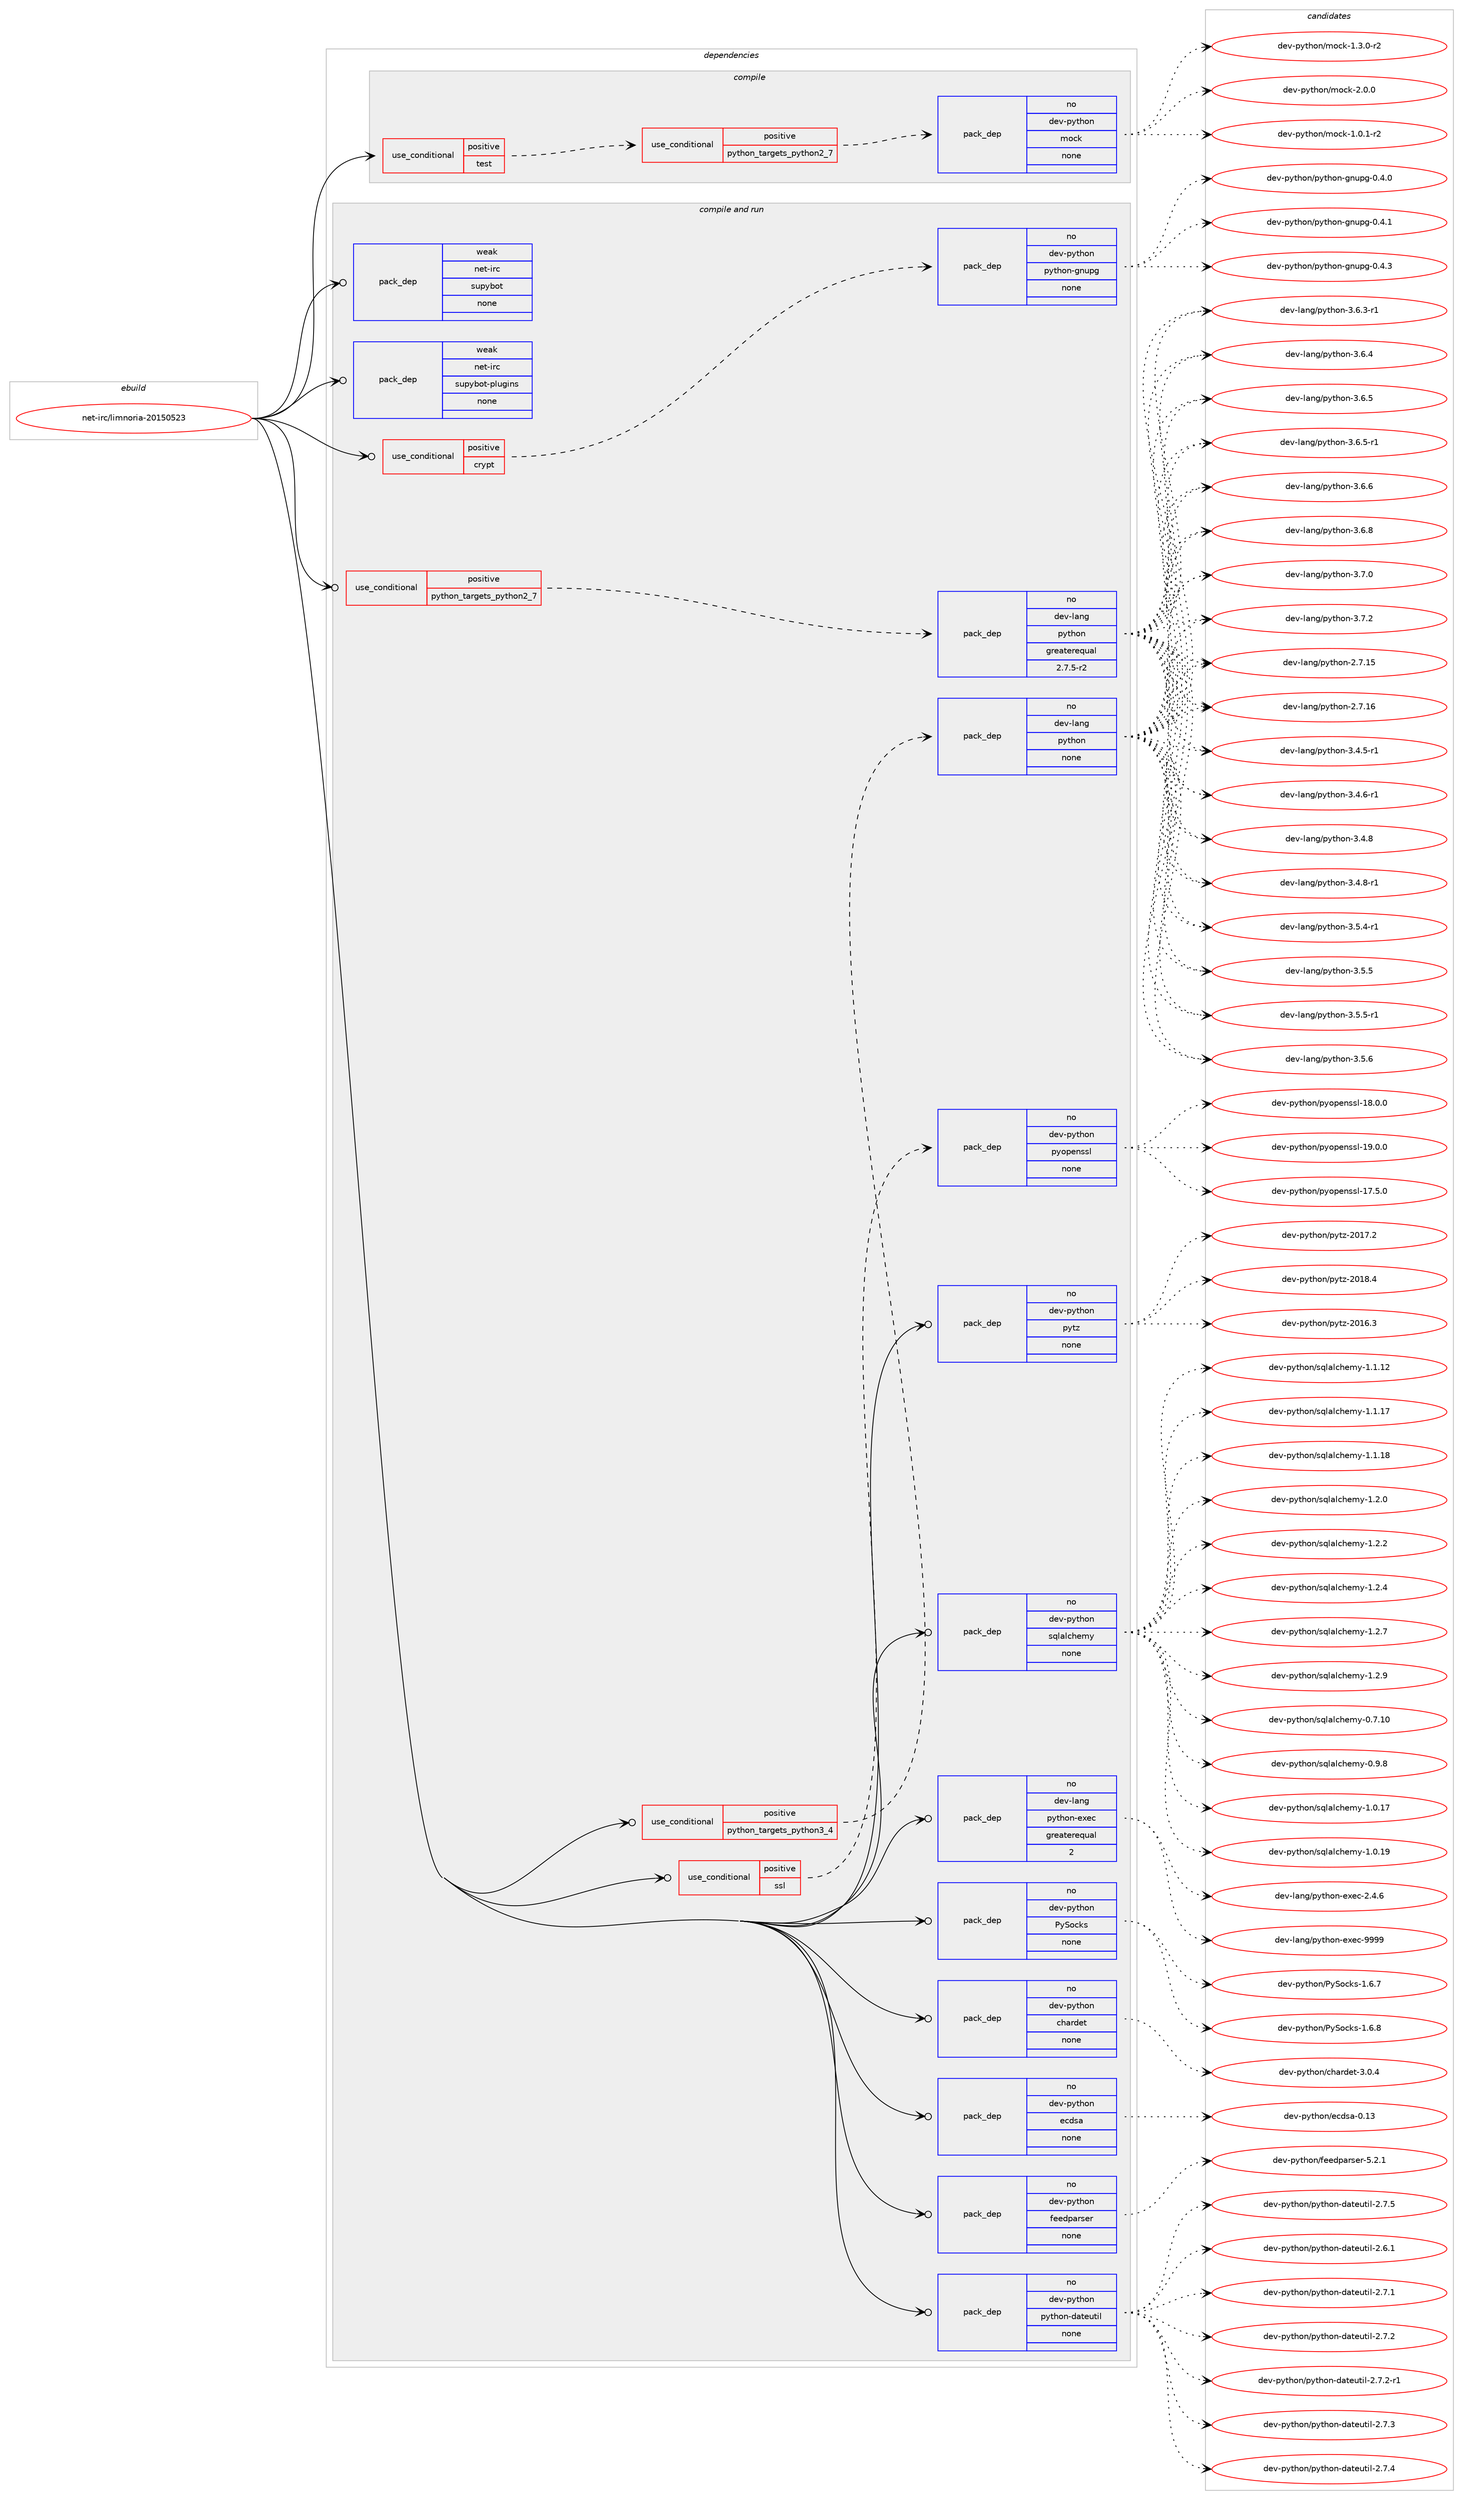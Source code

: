 digraph prolog {

# *************
# Graph options
# *************

newrank=true;
concentrate=true;
compound=true;
graph [rankdir=LR,fontname=Helvetica,fontsize=10,ranksep=1.5];#, ranksep=2.5, nodesep=0.2];
edge  [arrowhead=vee];
node  [fontname=Helvetica,fontsize=10];

# **********
# The ebuild
# **********

subgraph cluster_leftcol {
color=gray;
rank=same;
label=<<i>ebuild</i>>;
id [label="net-irc/limnoria-20150523", color=red, width=4, href="../net-irc/limnoria-20150523.svg"];
}

# ****************
# The dependencies
# ****************

subgraph cluster_midcol {
color=gray;
label=<<i>dependencies</i>>;
subgraph cluster_compile {
fillcolor="#eeeeee";
style=filled;
label=<<i>compile</i>>;
subgraph cond445507 {
dependency1657033 [label=<<TABLE BORDER="0" CELLBORDER="1" CELLSPACING="0" CELLPADDING="4"><TR><TD ROWSPAN="3" CELLPADDING="10">use_conditional</TD></TR><TR><TD>positive</TD></TR><TR><TD>test</TD></TR></TABLE>>, shape=none, color=red];
subgraph cond445508 {
dependency1657034 [label=<<TABLE BORDER="0" CELLBORDER="1" CELLSPACING="0" CELLPADDING="4"><TR><TD ROWSPAN="3" CELLPADDING="10">use_conditional</TD></TR><TR><TD>positive</TD></TR><TR><TD>python_targets_python2_7</TD></TR></TABLE>>, shape=none, color=red];
subgraph pack1184668 {
dependency1657035 [label=<<TABLE BORDER="0" CELLBORDER="1" CELLSPACING="0" CELLPADDING="4" WIDTH="220"><TR><TD ROWSPAN="6" CELLPADDING="30">pack_dep</TD></TR><TR><TD WIDTH="110">no</TD></TR><TR><TD>dev-python</TD></TR><TR><TD>mock</TD></TR><TR><TD>none</TD></TR><TR><TD></TD></TR></TABLE>>, shape=none, color=blue];
}
dependency1657034:e -> dependency1657035:w [weight=20,style="dashed",arrowhead="vee"];
}
dependency1657033:e -> dependency1657034:w [weight=20,style="dashed",arrowhead="vee"];
}
id:e -> dependency1657033:w [weight=20,style="solid",arrowhead="vee"];
}
subgraph cluster_compileandrun {
fillcolor="#eeeeee";
style=filled;
label=<<i>compile and run</i>>;
subgraph cond445509 {
dependency1657036 [label=<<TABLE BORDER="0" CELLBORDER="1" CELLSPACING="0" CELLPADDING="4"><TR><TD ROWSPAN="3" CELLPADDING="10">use_conditional</TD></TR><TR><TD>positive</TD></TR><TR><TD>crypt</TD></TR></TABLE>>, shape=none, color=red];
subgraph pack1184669 {
dependency1657037 [label=<<TABLE BORDER="0" CELLBORDER="1" CELLSPACING="0" CELLPADDING="4" WIDTH="220"><TR><TD ROWSPAN="6" CELLPADDING="30">pack_dep</TD></TR><TR><TD WIDTH="110">no</TD></TR><TR><TD>dev-python</TD></TR><TR><TD>python-gnupg</TD></TR><TR><TD>none</TD></TR><TR><TD></TD></TR></TABLE>>, shape=none, color=blue];
}
dependency1657036:e -> dependency1657037:w [weight=20,style="dashed",arrowhead="vee"];
}
id:e -> dependency1657036:w [weight=20,style="solid",arrowhead="odotvee"];
subgraph cond445510 {
dependency1657038 [label=<<TABLE BORDER="0" CELLBORDER="1" CELLSPACING="0" CELLPADDING="4"><TR><TD ROWSPAN="3" CELLPADDING="10">use_conditional</TD></TR><TR><TD>positive</TD></TR><TR><TD>python_targets_python2_7</TD></TR></TABLE>>, shape=none, color=red];
subgraph pack1184670 {
dependency1657039 [label=<<TABLE BORDER="0" CELLBORDER="1" CELLSPACING="0" CELLPADDING="4" WIDTH="220"><TR><TD ROWSPAN="6" CELLPADDING="30">pack_dep</TD></TR><TR><TD WIDTH="110">no</TD></TR><TR><TD>dev-lang</TD></TR><TR><TD>python</TD></TR><TR><TD>greaterequal</TD></TR><TR><TD>2.7.5-r2</TD></TR></TABLE>>, shape=none, color=blue];
}
dependency1657038:e -> dependency1657039:w [weight=20,style="dashed",arrowhead="vee"];
}
id:e -> dependency1657038:w [weight=20,style="solid",arrowhead="odotvee"];
subgraph cond445511 {
dependency1657040 [label=<<TABLE BORDER="0" CELLBORDER="1" CELLSPACING="0" CELLPADDING="4"><TR><TD ROWSPAN="3" CELLPADDING="10">use_conditional</TD></TR><TR><TD>positive</TD></TR><TR><TD>python_targets_python3_4</TD></TR></TABLE>>, shape=none, color=red];
subgraph pack1184671 {
dependency1657041 [label=<<TABLE BORDER="0" CELLBORDER="1" CELLSPACING="0" CELLPADDING="4" WIDTH="220"><TR><TD ROWSPAN="6" CELLPADDING="30">pack_dep</TD></TR><TR><TD WIDTH="110">no</TD></TR><TR><TD>dev-lang</TD></TR><TR><TD>python</TD></TR><TR><TD>none</TD></TR><TR><TD></TD></TR></TABLE>>, shape=none, color=blue];
}
dependency1657040:e -> dependency1657041:w [weight=20,style="dashed",arrowhead="vee"];
}
id:e -> dependency1657040:w [weight=20,style="solid",arrowhead="odotvee"];
subgraph cond445512 {
dependency1657042 [label=<<TABLE BORDER="0" CELLBORDER="1" CELLSPACING="0" CELLPADDING="4"><TR><TD ROWSPAN="3" CELLPADDING="10">use_conditional</TD></TR><TR><TD>positive</TD></TR><TR><TD>ssl</TD></TR></TABLE>>, shape=none, color=red];
subgraph pack1184672 {
dependency1657043 [label=<<TABLE BORDER="0" CELLBORDER="1" CELLSPACING="0" CELLPADDING="4" WIDTH="220"><TR><TD ROWSPAN="6" CELLPADDING="30">pack_dep</TD></TR><TR><TD WIDTH="110">no</TD></TR><TR><TD>dev-python</TD></TR><TR><TD>pyopenssl</TD></TR><TR><TD>none</TD></TR><TR><TD></TD></TR></TABLE>>, shape=none, color=blue];
}
dependency1657042:e -> dependency1657043:w [weight=20,style="dashed",arrowhead="vee"];
}
id:e -> dependency1657042:w [weight=20,style="solid",arrowhead="odotvee"];
subgraph pack1184673 {
dependency1657044 [label=<<TABLE BORDER="0" CELLBORDER="1" CELLSPACING="0" CELLPADDING="4" WIDTH="220"><TR><TD ROWSPAN="6" CELLPADDING="30">pack_dep</TD></TR><TR><TD WIDTH="110">no</TD></TR><TR><TD>dev-lang</TD></TR><TR><TD>python-exec</TD></TR><TR><TD>greaterequal</TD></TR><TR><TD>2</TD></TR></TABLE>>, shape=none, color=blue];
}
id:e -> dependency1657044:w [weight=20,style="solid",arrowhead="odotvee"];
subgraph pack1184674 {
dependency1657045 [label=<<TABLE BORDER="0" CELLBORDER="1" CELLSPACING="0" CELLPADDING="4" WIDTH="220"><TR><TD ROWSPAN="6" CELLPADDING="30">pack_dep</TD></TR><TR><TD WIDTH="110">no</TD></TR><TR><TD>dev-python</TD></TR><TR><TD>PySocks</TD></TR><TR><TD>none</TD></TR><TR><TD></TD></TR></TABLE>>, shape=none, color=blue];
}
id:e -> dependency1657045:w [weight=20,style="solid",arrowhead="odotvee"];
subgraph pack1184675 {
dependency1657046 [label=<<TABLE BORDER="0" CELLBORDER="1" CELLSPACING="0" CELLPADDING="4" WIDTH="220"><TR><TD ROWSPAN="6" CELLPADDING="30">pack_dep</TD></TR><TR><TD WIDTH="110">no</TD></TR><TR><TD>dev-python</TD></TR><TR><TD>chardet</TD></TR><TR><TD>none</TD></TR><TR><TD></TD></TR></TABLE>>, shape=none, color=blue];
}
id:e -> dependency1657046:w [weight=20,style="solid",arrowhead="odotvee"];
subgraph pack1184676 {
dependency1657047 [label=<<TABLE BORDER="0" CELLBORDER="1" CELLSPACING="0" CELLPADDING="4" WIDTH="220"><TR><TD ROWSPAN="6" CELLPADDING="30">pack_dep</TD></TR><TR><TD WIDTH="110">no</TD></TR><TR><TD>dev-python</TD></TR><TR><TD>ecdsa</TD></TR><TR><TD>none</TD></TR><TR><TD></TD></TR></TABLE>>, shape=none, color=blue];
}
id:e -> dependency1657047:w [weight=20,style="solid",arrowhead="odotvee"];
subgraph pack1184677 {
dependency1657048 [label=<<TABLE BORDER="0" CELLBORDER="1" CELLSPACING="0" CELLPADDING="4" WIDTH="220"><TR><TD ROWSPAN="6" CELLPADDING="30">pack_dep</TD></TR><TR><TD WIDTH="110">no</TD></TR><TR><TD>dev-python</TD></TR><TR><TD>feedparser</TD></TR><TR><TD>none</TD></TR><TR><TD></TD></TR></TABLE>>, shape=none, color=blue];
}
id:e -> dependency1657048:w [weight=20,style="solid",arrowhead="odotvee"];
subgraph pack1184678 {
dependency1657049 [label=<<TABLE BORDER="0" CELLBORDER="1" CELLSPACING="0" CELLPADDING="4" WIDTH="220"><TR><TD ROWSPAN="6" CELLPADDING="30">pack_dep</TD></TR><TR><TD WIDTH="110">no</TD></TR><TR><TD>dev-python</TD></TR><TR><TD>python-dateutil</TD></TR><TR><TD>none</TD></TR><TR><TD></TD></TR></TABLE>>, shape=none, color=blue];
}
id:e -> dependency1657049:w [weight=20,style="solid",arrowhead="odotvee"];
subgraph pack1184679 {
dependency1657050 [label=<<TABLE BORDER="0" CELLBORDER="1" CELLSPACING="0" CELLPADDING="4" WIDTH="220"><TR><TD ROWSPAN="6" CELLPADDING="30">pack_dep</TD></TR><TR><TD WIDTH="110">no</TD></TR><TR><TD>dev-python</TD></TR><TR><TD>pytz</TD></TR><TR><TD>none</TD></TR><TR><TD></TD></TR></TABLE>>, shape=none, color=blue];
}
id:e -> dependency1657050:w [weight=20,style="solid",arrowhead="odotvee"];
subgraph pack1184680 {
dependency1657051 [label=<<TABLE BORDER="0" CELLBORDER="1" CELLSPACING="0" CELLPADDING="4" WIDTH="220"><TR><TD ROWSPAN="6" CELLPADDING="30">pack_dep</TD></TR><TR><TD WIDTH="110">no</TD></TR><TR><TD>dev-python</TD></TR><TR><TD>sqlalchemy</TD></TR><TR><TD>none</TD></TR><TR><TD></TD></TR></TABLE>>, shape=none, color=blue];
}
id:e -> dependency1657051:w [weight=20,style="solid",arrowhead="odotvee"];
subgraph pack1184681 {
dependency1657052 [label=<<TABLE BORDER="0" CELLBORDER="1" CELLSPACING="0" CELLPADDING="4" WIDTH="220"><TR><TD ROWSPAN="6" CELLPADDING="30">pack_dep</TD></TR><TR><TD WIDTH="110">weak</TD></TR><TR><TD>net-irc</TD></TR><TR><TD>supybot</TD></TR><TR><TD>none</TD></TR><TR><TD></TD></TR></TABLE>>, shape=none, color=blue];
}
id:e -> dependency1657052:w [weight=20,style="solid",arrowhead="odotvee"];
subgraph pack1184682 {
dependency1657053 [label=<<TABLE BORDER="0" CELLBORDER="1" CELLSPACING="0" CELLPADDING="4" WIDTH="220"><TR><TD ROWSPAN="6" CELLPADDING="30">pack_dep</TD></TR><TR><TD WIDTH="110">weak</TD></TR><TR><TD>net-irc</TD></TR><TR><TD>supybot-plugins</TD></TR><TR><TD>none</TD></TR><TR><TD></TD></TR></TABLE>>, shape=none, color=blue];
}
id:e -> dependency1657053:w [weight=20,style="solid",arrowhead="odotvee"];
}
subgraph cluster_run {
fillcolor="#eeeeee";
style=filled;
label=<<i>run</i>>;
}
}

# **************
# The candidates
# **************

subgraph cluster_choices {
rank=same;
color=gray;
label=<<i>candidates</i>>;

subgraph choice1184668 {
color=black;
nodesep=1;
choice1001011184511212111610411111047109111991074549464846494511450 [label="dev-python/mock-1.0.1-r2", color=red, width=4,href="../dev-python/mock-1.0.1-r2.svg"];
choice1001011184511212111610411111047109111991074549465146484511450 [label="dev-python/mock-1.3.0-r2", color=red, width=4,href="../dev-python/mock-1.3.0-r2.svg"];
choice100101118451121211161041111104710911199107455046484648 [label="dev-python/mock-2.0.0", color=red, width=4,href="../dev-python/mock-2.0.0.svg"];
dependency1657035:e -> choice1001011184511212111610411111047109111991074549464846494511450:w [style=dotted,weight="100"];
dependency1657035:e -> choice1001011184511212111610411111047109111991074549465146484511450:w [style=dotted,weight="100"];
dependency1657035:e -> choice100101118451121211161041111104710911199107455046484648:w [style=dotted,weight="100"];
}
subgraph choice1184669 {
color=black;
nodesep=1;
choice100101118451121211161041111104711212111610411111045103110117112103454846524648 [label="dev-python/python-gnupg-0.4.0", color=red, width=4,href="../dev-python/python-gnupg-0.4.0.svg"];
choice100101118451121211161041111104711212111610411111045103110117112103454846524649 [label="dev-python/python-gnupg-0.4.1", color=red, width=4,href="../dev-python/python-gnupg-0.4.1.svg"];
choice100101118451121211161041111104711212111610411111045103110117112103454846524651 [label="dev-python/python-gnupg-0.4.3", color=red, width=4,href="../dev-python/python-gnupg-0.4.3.svg"];
dependency1657037:e -> choice100101118451121211161041111104711212111610411111045103110117112103454846524648:w [style=dotted,weight="100"];
dependency1657037:e -> choice100101118451121211161041111104711212111610411111045103110117112103454846524649:w [style=dotted,weight="100"];
dependency1657037:e -> choice100101118451121211161041111104711212111610411111045103110117112103454846524651:w [style=dotted,weight="100"];
}
subgraph choice1184670 {
color=black;
nodesep=1;
choice10010111845108971101034711212111610411111045504655464953 [label="dev-lang/python-2.7.15", color=red, width=4,href="../dev-lang/python-2.7.15.svg"];
choice10010111845108971101034711212111610411111045504655464954 [label="dev-lang/python-2.7.16", color=red, width=4,href="../dev-lang/python-2.7.16.svg"];
choice1001011184510897110103471121211161041111104551465246534511449 [label="dev-lang/python-3.4.5-r1", color=red, width=4,href="../dev-lang/python-3.4.5-r1.svg"];
choice1001011184510897110103471121211161041111104551465246544511449 [label="dev-lang/python-3.4.6-r1", color=red, width=4,href="../dev-lang/python-3.4.6-r1.svg"];
choice100101118451089711010347112121116104111110455146524656 [label="dev-lang/python-3.4.8", color=red, width=4,href="../dev-lang/python-3.4.8.svg"];
choice1001011184510897110103471121211161041111104551465246564511449 [label="dev-lang/python-3.4.8-r1", color=red, width=4,href="../dev-lang/python-3.4.8-r1.svg"];
choice1001011184510897110103471121211161041111104551465346524511449 [label="dev-lang/python-3.5.4-r1", color=red, width=4,href="../dev-lang/python-3.5.4-r1.svg"];
choice100101118451089711010347112121116104111110455146534653 [label="dev-lang/python-3.5.5", color=red, width=4,href="../dev-lang/python-3.5.5.svg"];
choice1001011184510897110103471121211161041111104551465346534511449 [label="dev-lang/python-3.5.5-r1", color=red, width=4,href="../dev-lang/python-3.5.5-r1.svg"];
choice100101118451089711010347112121116104111110455146534654 [label="dev-lang/python-3.5.6", color=red, width=4,href="../dev-lang/python-3.5.6.svg"];
choice1001011184510897110103471121211161041111104551465446514511449 [label="dev-lang/python-3.6.3-r1", color=red, width=4,href="../dev-lang/python-3.6.3-r1.svg"];
choice100101118451089711010347112121116104111110455146544652 [label="dev-lang/python-3.6.4", color=red, width=4,href="../dev-lang/python-3.6.4.svg"];
choice100101118451089711010347112121116104111110455146544653 [label="dev-lang/python-3.6.5", color=red, width=4,href="../dev-lang/python-3.6.5.svg"];
choice1001011184510897110103471121211161041111104551465446534511449 [label="dev-lang/python-3.6.5-r1", color=red, width=4,href="../dev-lang/python-3.6.5-r1.svg"];
choice100101118451089711010347112121116104111110455146544654 [label="dev-lang/python-3.6.6", color=red, width=4,href="../dev-lang/python-3.6.6.svg"];
choice100101118451089711010347112121116104111110455146544656 [label="dev-lang/python-3.6.8", color=red, width=4,href="../dev-lang/python-3.6.8.svg"];
choice100101118451089711010347112121116104111110455146554648 [label="dev-lang/python-3.7.0", color=red, width=4,href="../dev-lang/python-3.7.0.svg"];
choice100101118451089711010347112121116104111110455146554650 [label="dev-lang/python-3.7.2", color=red, width=4,href="../dev-lang/python-3.7.2.svg"];
dependency1657039:e -> choice10010111845108971101034711212111610411111045504655464953:w [style=dotted,weight="100"];
dependency1657039:e -> choice10010111845108971101034711212111610411111045504655464954:w [style=dotted,weight="100"];
dependency1657039:e -> choice1001011184510897110103471121211161041111104551465246534511449:w [style=dotted,weight="100"];
dependency1657039:e -> choice1001011184510897110103471121211161041111104551465246544511449:w [style=dotted,weight="100"];
dependency1657039:e -> choice100101118451089711010347112121116104111110455146524656:w [style=dotted,weight="100"];
dependency1657039:e -> choice1001011184510897110103471121211161041111104551465246564511449:w [style=dotted,weight="100"];
dependency1657039:e -> choice1001011184510897110103471121211161041111104551465346524511449:w [style=dotted,weight="100"];
dependency1657039:e -> choice100101118451089711010347112121116104111110455146534653:w [style=dotted,weight="100"];
dependency1657039:e -> choice1001011184510897110103471121211161041111104551465346534511449:w [style=dotted,weight="100"];
dependency1657039:e -> choice100101118451089711010347112121116104111110455146534654:w [style=dotted,weight="100"];
dependency1657039:e -> choice1001011184510897110103471121211161041111104551465446514511449:w [style=dotted,weight="100"];
dependency1657039:e -> choice100101118451089711010347112121116104111110455146544652:w [style=dotted,weight="100"];
dependency1657039:e -> choice100101118451089711010347112121116104111110455146544653:w [style=dotted,weight="100"];
dependency1657039:e -> choice1001011184510897110103471121211161041111104551465446534511449:w [style=dotted,weight="100"];
dependency1657039:e -> choice100101118451089711010347112121116104111110455146544654:w [style=dotted,weight="100"];
dependency1657039:e -> choice100101118451089711010347112121116104111110455146544656:w [style=dotted,weight="100"];
dependency1657039:e -> choice100101118451089711010347112121116104111110455146554648:w [style=dotted,weight="100"];
dependency1657039:e -> choice100101118451089711010347112121116104111110455146554650:w [style=dotted,weight="100"];
}
subgraph choice1184671 {
color=black;
nodesep=1;
choice10010111845108971101034711212111610411111045504655464953 [label="dev-lang/python-2.7.15", color=red, width=4,href="../dev-lang/python-2.7.15.svg"];
choice10010111845108971101034711212111610411111045504655464954 [label="dev-lang/python-2.7.16", color=red, width=4,href="../dev-lang/python-2.7.16.svg"];
choice1001011184510897110103471121211161041111104551465246534511449 [label="dev-lang/python-3.4.5-r1", color=red, width=4,href="../dev-lang/python-3.4.5-r1.svg"];
choice1001011184510897110103471121211161041111104551465246544511449 [label="dev-lang/python-3.4.6-r1", color=red, width=4,href="../dev-lang/python-3.4.6-r1.svg"];
choice100101118451089711010347112121116104111110455146524656 [label="dev-lang/python-3.4.8", color=red, width=4,href="../dev-lang/python-3.4.8.svg"];
choice1001011184510897110103471121211161041111104551465246564511449 [label="dev-lang/python-3.4.8-r1", color=red, width=4,href="../dev-lang/python-3.4.8-r1.svg"];
choice1001011184510897110103471121211161041111104551465346524511449 [label="dev-lang/python-3.5.4-r1", color=red, width=4,href="../dev-lang/python-3.5.4-r1.svg"];
choice100101118451089711010347112121116104111110455146534653 [label="dev-lang/python-3.5.5", color=red, width=4,href="../dev-lang/python-3.5.5.svg"];
choice1001011184510897110103471121211161041111104551465346534511449 [label="dev-lang/python-3.5.5-r1", color=red, width=4,href="../dev-lang/python-3.5.5-r1.svg"];
choice100101118451089711010347112121116104111110455146534654 [label="dev-lang/python-3.5.6", color=red, width=4,href="../dev-lang/python-3.5.6.svg"];
choice1001011184510897110103471121211161041111104551465446514511449 [label="dev-lang/python-3.6.3-r1", color=red, width=4,href="../dev-lang/python-3.6.3-r1.svg"];
choice100101118451089711010347112121116104111110455146544652 [label="dev-lang/python-3.6.4", color=red, width=4,href="../dev-lang/python-3.6.4.svg"];
choice100101118451089711010347112121116104111110455146544653 [label="dev-lang/python-3.6.5", color=red, width=4,href="../dev-lang/python-3.6.5.svg"];
choice1001011184510897110103471121211161041111104551465446534511449 [label="dev-lang/python-3.6.5-r1", color=red, width=4,href="../dev-lang/python-3.6.5-r1.svg"];
choice100101118451089711010347112121116104111110455146544654 [label="dev-lang/python-3.6.6", color=red, width=4,href="../dev-lang/python-3.6.6.svg"];
choice100101118451089711010347112121116104111110455146544656 [label="dev-lang/python-3.6.8", color=red, width=4,href="../dev-lang/python-3.6.8.svg"];
choice100101118451089711010347112121116104111110455146554648 [label="dev-lang/python-3.7.0", color=red, width=4,href="../dev-lang/python-3.7.0.svg"];
choice100101118451089711010347112121116104111110455146554650 [label="dev-lang/python-3.7.2", color=red, width=4,href="../dev-lang/python-3.7.2.svg"];
dependency1657041:e -> choice10010111845108971101034711212111610411111045504655464953:w [style=dotted,weight="100"];
dependency1657041:e -> choice10010111845108971101034711212111610411111045504655464954:w [style=dotted,weight="100"];
dependency1657041:e -> choice1001011184510897110103471121211161041111104551465246534511449:w [style=dotted,weight="100"];
dependency1657041:e -> choice1001011184510897110103471121211161041111104551465246544511449:w [style=dotted,weight="100"];
dependency1657041:e -> choice100101118451089711010347112121116104111110455146524656:w [style=dotted,weight="100"];
dependency1657041:e -> choice1001011184510897110103471121211161041111104551465246564511449:w [style=dotted,weight="100"];
dependency1657041:e -> choice1001011184510897110103471121211161041111104551465346524511449:w [style=dotted,weight="100"];
dependency1657041:e -> choice100101118451089711010347112121116104111110455146534653:w [style=dotted,weight="100"];
dependency1657041:e -> choice1001011184510897110103471121211161041111104551465346534511449:w [style=dotted,weight="100"];
dependency1657041:e -> choice100101118451089711010347112121116104111110455146534654:w [style=dotted,weight="100"];
dependency1657041:e -> choice1001011184510897110103471121211161041111104551465446514511449:w [style=dotted,weight="100"];
dependency1657041:e -> choice100101118451089711010347112121116104111110455146544652:w [style=dotted,weight="100"];
dependency1657041:e -> choice100101118451089711010347112121116104111110455146544653:w [style=dotted,weight="100"];
dependency1657041:e -> choice1001011184510897110103471121211161041111104551465446534511449:w [style=dotted,weight="100"];
dependency1657041:e -> choice100101118451089711010347112121116104111110455146544654:w [style=dotted,weight="100"];
dependency1657041:e -> choice100101118451089711010347112121116104111110455146544656:w [style=dotted,weight="100"];
dependency1657041:e -> choice100101118451089711010347112121116104111110455146554648:w [style=dotted,weight="100"];
dependency1657041:e -> choice100101118451089711010347112121116104111110455146554650:w [style=dotted,weight="100"];
}
subgraph choice1184672 {
color=black;
nodesep=1;
choice100101118451121211161041111104711212111111210111011511510845495546534648 [label="dev-python/pyopenssl-17.5.0", color=red, width=4,href="../dev-python/pyopenssl-17.5.0.svg"];
choice100101118451121211161041111104711212111111210111011511510845495646484648 [label="dev-python/pyopenssl-18.0.0", color=red, width=4,href="../dev-python/pyopenssl-18.0.0.svg"];
choice100101118451121211161041111104711212111111210111011511510845495746484648 [label="dev-python/pyopenssl-19.0.0", color=red, width=4,href="../dev-python/pyopenssl-19.0.0.svg"];
dependency1657043:e -> choice100101118451121211161041111104711212111111210111011511510845495546534648:w [style=dotted,weight="100"];
dependency1657043:e -> choice100101118451121211161041111104711212111111210111011511510845495646484648:w [style=dotted,weight="100"];
dependency1657043:e -> choice100101118451121211161041111104711212111111210111011511510845495746484648:w [style=dotted,weight="100"];
}
subgraph choice1184673 {
color=black;
nodesep=1;
choice1001011184510897110103471121211161041111104510112010199455046524654 [label="dev-lang/python-exec-2.4.6", color=red, width=4,href="../dev-lang/python-exec-2.4.6.svg"];
choice10010111845108971101034711212111610411111045101120101994557575757 [label="dev-lang/python-exec-9999", color=red, width=4,href="../dev-lang/python-exec-9999.svg"];
dependency1657044:e -> choice1001011184510897110103471121211161041111104510112010199455046524654:w [style=dotted,weight="100"];
dependency1657044:e -> choice10010111845108971101034711212111610411111045101120101994557575757:w [style=dotted,weight="100"];
}
subgraph choice1184674 {
color=black;
nodesep=1;
choice1001011184511212111610411111047801218311199107115454946544655 [label="dev-python/PySocks-1.6.7", color=red, width=4,href="../dev-python/PySocks-1.6.7.svg"];
choice1001011184511212111610411111047801218311199107115454946544656 [label="dev-python/PySocks-1.6.8", color=red, width=4,href="../dev-python/PySocks-1.6.8.svg"];
dependency1657045:e -> choice1001011184511212111610411111047801218311199107115454946544655:w [style=dotted,weight="100"];
dependency1657045:e -> choice1001011184511212111610411111047801218311199107115454946544656:w [style=dotted,weight="100"];
}
subgraph choice1184675 {
color=black;
nodesep=1;
choice10010111845112121116104111110479910497114100101116455146484652 [label="dev-python/chardet-3.0.4", color=red, width=4,href="../dev-python/chardet-3.0.4.svg"];
dependency1657046:e -> choice10010111845112121116104111110479910497114100101116455146484652:w [style=dotted,weight="100"];
}
subgraph choice1184676 {
color=black;
nodesep=1;
choice100101118451121211161041111104710199100115974548464951 [label="dev-python/ecdsa-0.13", color=red, width=4,href="../dev-python/ecdsa-0.13.svg"];
dependency1657047:e -> choice100101118451121211161041111104710199100115974548464951:w [style=dotted,weight="100"];
}
subgraph choice1184677 {
color=black;
nodesep=1;
choice100101118451121211161041111104710210110110011297114115101114455346504649 [label="dev-python/feedparser-5.2.1", color=red, width=4,href="../dev-python/feedparser-5.2.1.svg"];
dependency1657048:e -> choice100101118451121211161041111104710210110110011297114115101114455346504649:w [style=dotted,weight="100"];
}
subgraph choice1184678 {
color=black;
nodesep=1;
choice10010111845112121116104111110471121211161041111104510097116101117116105108455046544649 [label="dev-python/python-dateutil-2.6.1", color=red, width=4,href="../dev-python/python-dateutil-2.6.1.svg"];
choice10010111845112121116104111110471121211161041111104510097116101117116105108455046554649 [label="dev-python/python-dateutil-2.7.1", color=red, width=4,href="../dev-python/python-dateutil-2.7.1.svg"];
choice10010111845112121116104111110471121211161041111104510097116101117116105108455046554650 [label="dev-python/python-dateutil-2.7.2", color=red, width=4,href="../dev-python/python-dateutil-2.7.2.svg"];
choice100101118451121211161041111104711212111610411111045100971161011171161051084550465546504511449 [label="dev-python/python-dateutil-2.7.2-r1", color=red, width=4,href="../dev-python/python-dateutil-2.7.2-r1.svg"];
choice10010111845112121116104111110471121211161041111104510097116101117116105108455046554651 [label="dev-python/python-dateutil-2.7.3", color=red, width=4,href="../dev-python/python-dateutil-2.7.3.svg"];
choice10010111845112121116104111110471121211161041111104510097116101117116105108455046554652 [label="dev-python/python-dateutil-2.7.4", color=red, width=4,href="../dev-python/python-dateutil-2.7.4.svg"];
choice10010111845112121116104111110471121211161041111104510097116101117116105108455046554653 [label="dev-python/python-dateutil-2.7.5", color=red, width=4,href="../dev-python/python-dateutil-2.7.5.svg"];
dependency1657049:e -> choice10010111845112121116104111110471121211161041111104510097116101117116105108455046544649:w [style=dotted,weight="100"];
dependency1657049:e -> choice10010111845112121116104111110471121211161041111104510097116101117116105108455046554649:w [style=dotted,weight="100"];
dependency1657049:e -> choice10010111845112121116104111110471121211161041111104510097116101117116105108455046554650:w [style=dotted,weight="100"];
dependency1657049:e -> choice100101118451121211161041111104711212111610411111045100971161011171161051084550465546504511449:w [style=dotted,weight="100"];
dependency1657049:e -> choice10010111845112121116104111110471121211161041111104510097116101117116105108455046554651:w [style=dotted,weight="100"];
dependency1657049:e -> choice10010111845112121116104111110471121211161041111104510097116101117116105108455046554652:w [style=dotted,weight="100"];
dependency1657049:e -> choice10010111845112121116104111110471121211161041111104510097116101117116105108455046554653:w [style=dotted,weight="100"];
}
subgraph choice1184679 {
color=black;
nodesep=1;
choice100101118451121211161041111104711212111612245504849544651 [label="dev-python/pytz-2016.3", color=red, width=4,href="../dev-python/pytz-2016.3.svg"];
choice100101118451121211161041111104711212111612245504849554650 [label="dev-python/pytz-2017.2", color=red, width=4,href="../dev-python/pytz-2017.2.svg"];
choice100101118451121211161041111104711212111612245504849564652 [label="dev-python/pytz-2018.4", color=red, width=4,href="../dev-python/pytz-2018.4.svg"];
dependency1657050:e -> choice100101118451121211161041111104711212111612245504849544651:w [style=dotted,weight="100"];
dependency1657050:e -> choice100101118451121211161041111104711212111612245504849554650:w [style=dotted,weight="100"];
dependency1657050:e -> choice100101118451121211161041111104711212111612245504849564652:w [style=dotted,weight="100"];
}
subgraph choice1184680 {
color=black;
nodesep=1;
choice1001011184511212111610411111047115113108971089910410110912145484655464948 [label="dev-python/sqlalchemy-0.7.10", color=red, width=4,href="../dev-python/sqlalchemy-0.7.10.svg"];
choice10010111845112121116104111110471151131089710899104101109121454846574656 [label="dev-python/sqlalchemy-0.9.8", color=red, width=4,href="../dev-python/sqlalchemy-0.9.8.svg"];
choice1001011184511212111610411111047115113108971089910410110912145494648464955 [label="dev-python/sqlalchemy-1.0.17", color=red, width=4,href="../dev-python/sqlalchemy-1.0.17.svg"];
choice1001011184511212111610411111047115113108971089910410110912145494648464957 [label="dev-python/sqlalchemy-1.0.19", color=red, width=4,href="../dev-python/sqlalchemy-1.0.19.svg"];
choice1001011184511212111610411111047115113108971089910410110912145494649464950 [label="dev-python/sqlalchemy-1.1.12", color=red, width=4,href="../dev-python/sqlalchemy-1.1.12.svg"];
choice1001011184511212111610411111047115113108971089910410110912145494649464955 [label="dev-python/sqlalchemy-1.1.17", color=red, width=4,href="../dev-python/sqlalchemy-1.1.17.svg"];
choice1001011184511212111610411111047115113108971089910410110912145494649464956 [label="dev-python/sqlalchemy-1.1.18", color=red, width=4,href="../dev-python/sqlalchemy-1.1.18.svg"];
choice10010111845112121116104111110471151131089710899104101109121454946504648 [label="dev-python/sqlalchemy-1.2.0", color=red, width=4,href="../dev-python/sqlalchemy-1.2.0.svg"];
choice10010111845112121116104111110471151131089710899104101109121454946504650 [label="dev-python/sqlalchemy-1.2.2", color=red, width=4,href="../dev-python/sqlalchemy-1.2.2.svg"];
choice10010111845112121116104111110471151131089710899104101109121454946504652 [label="dev-python/sqlalchemy-1.2.4", color=red, width=4,href="../dev-python/sqlalchemy-1.2.4.svg"];
choice10010111845112121116104111110471151131089710899104101109121454946504655 [label="dev-python/sqlalchemy-1.2.7", color=red, width=4,href="../dev-python/sqlalchemy-1.2.7.svg"];
choice10010111845112121116104111110471151131089710899104101109121454946504657 [label="dev-python/sqlalchemy-1.2.9", color=red, width=4,href="../dev-python/sqlalchemy-1.2.9.svg"];
dependency1657051:e -> choice1001011184511212111610411111047115113108971089910410110912145484655464948:w [style=dotted,weight="100"];
dependency1657051:e -> choice10010111845112121116104111110471151131089710899104101109121454846574656:w [style=dotted,weight="100"];
dependency1657051:e -> choice1001011184511212111610411111047115113108971089910410110912145494648464955:w [style=dotted,weight="100"];
dependency1657051:e -> choice1001011184511212111610411111047115113108971089910410110912145494648464957:w [style=dotted,weight="100"];
dependency1657051:e -> choice1001011184511212111610411111047115113108971089910410110912145494649464950:w [style=dotted,weight="100"];
dependency1657051:e -> choice1001011184511212111610411111047115113108971089910410110912145494649464955:w [style=dotted,weight="100"];
dependency1657051:e -> choice1001011184511212111610411111047115113108971089910410110912145494649464956:w [style=dotted,weight="100"];
dependency1657051:e -> choice10010111845112121116104111110471151131089710899104101109121454946504648:w [style=dotted,weight="100"];
dependency1657051:e -> choice10010111845112121116104111110471151131089710899104101109121454946504650:w [style=dotted,weight="100"];
dependency1657051:e -> choice10010111845112121116104111110471151131089710899104101109121454946504652:w [style=dotted,weight="100"];
dependency1657051:e -> choice10010111845112121116104111110471151131089710899104101109121454946504655:w [style=dotted,weight="100"];
dependency1657051:e -> choice10010111845112121116104111110471151131089710899104101109121454946504657:w [style=dotted,weight="100"];
}
subgraph choice1184681 {
color=black;
nodesep=1;
}
subgraph choice1184682 {
color=black;
nodesep=1;
}
}

}
